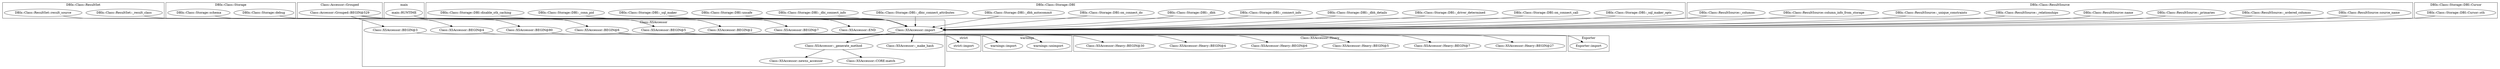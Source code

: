 digraph {
graph [overlap=false]
subgraph cluster_warnings {
	label="warnings";
	"warnings::unimport";
	"warnings::import";
}
subgraph cluster_strict {
	label="strict";
	"strict::import";
}
subgraph cluster_DBIx_Class_ResultSet {
	label="DBIx::Class::ResultSet";
	"DBIx::Class::ResultSet::result_source";
	"DBIx::Class::ResultSet::_result_class";
}
subgraph cluster_DBIx_Class_Storage {
	label="DBIx::Class::Storage";
	"DBIx::Class::Storage::schema";
	"DBIx::Class::Storage::debug";
}
subgraph cluster_Exporter {
	label="Exporter";
	"Exporter::import";
}
subgraph cluster_Class_Accessor_Grouped {
	label="Class::Accessor::Grouped";
	"Class::Accessor::Grouped::BEGIN@529";
}
subgraph cluster_main {
	label="main";
	"main::RUNTIME";
}
subgraph cluster_DBIx_Class_Storage_DBI {
	label="DBIx::Class::Storage::DBI";
	"DBIx::Class::Storage::DBI::on_connect_call";
	"DBIx::Class::Storage::DBI::_driver_determined";
	"DBIx::Class::Storage::DBI::_dbh_details";
	"DBIx::Class::Storage::DBI::_connect_info";
	"DBIx::Class::Storage::DBI::_dbh";
	"DBIx::Class::Storage::DBI::on_connect_do";
	"DBIx::Class::Storage::DBI::_dbh_autocommit";
	"DBIx::Class::Storage::DBI::_dbic_connect_attributes";
	"DBIx::Class::Storage::DBI::_dbi_connect_info";
	"DBIx::Class::Storage::DBI::unsafe";
	"DBIx::Class::Storage::DBI::_sql_maker";
	"DBIx::Class::Storage::DBI::_conn_pid";
	"DBIx::Class::Storage::DBI::disable_sth_caching";
	"DBIx::Class::Storage::DBI::_sql_maker_opts";
}
subgraph cluster_Class_XSAccessor_Heavy {
	label="Class::XSAccessor::Heavy";
	"Class::XSAccessor::Heavy::BEGIN@27";
	"Class::XSAccessor::Heavy::BEGIN@7";
	"Class::XSAccessor::Heavy::BEGIN@5";
	"Class::XSAccessor::Heavy::BEGIN@6";
	"Class::XSAccessor::Heavy::BEGIN@4";
	"Class::XSAccessor::Heavy::BEGIN@30";
}
subgraph cluster_DBIx_Class_ResultSource {
	label="DBIx::Class::ResultSource";
	"DBIx::Class::ResultSource::_unique_constraints";
	"DBIx::Class::ResultSource::column_info_from_storage";
	"DBIx::Class::ResultSource::_columns";
	"DBIx::Class::ResultSource::source_name";
	"DBIx::Class::ResultSource::_ordered_columns";
	"DBIx::Class::ResultSource::_primaries";
	"DBIx::Class::ResultSource::name";
	"DBIx::Class::ResultSource::_relationships";
}
subgraph cluster_DBIx_Class_Storage_DBI_Cursor {
	label="DBIx::Class::Storage::DBI::Cursor";
	"DBIx::Class::Storage::DBI::Cursor::sth";
}
subgraph cluster_Class_XSAccessor {
	label="Class::XSAccessor";
	"Class::XSAccessor::BEGIN@3";
	"Class::XSAccessor::_generate_method";
	"Class::XSAccessor::BEGIN@4";
	"Class::XSAccessor::import";
	"Class::XSAccessor::BEGIN@7";
	"Class::XSAccessor::BEGIN@6";
	"Class::XSAccessor::BEGIN@5";
	"Class::XSAccessor::END";
	"Class::XSAccessor::_make_hash";
	"Class::XSAccessor::BEGIN@80";
	"Class::XSAccessor::BEGIN@2";
	"Class::XSAccessor::newxs_accessor";
	"Class::XSAccessor::CORE:match";
}
"Class::XSAccessor::BEGIN@6" -> "Class::XSAccessor::Heavy::BEGIN@27";
"Class::Accessor::Grouped::BEGIN@529" -> "Class::XSAccessor::BEGIN@2";
"Class::Accessor::Grouped::BEGIN@529" -> "Class::XSAccessor::BEGIN@3";
"Class::XSAccessor::BEGIN@5" -> "Exporter::import";
"Class::XSAccessor::BEGIN@80" -> "warnings::unimport";
"Class::XSAccessor::_generate_method" -> "Class::XSAccessor::CORE:match";
"Class::Accessor::Grouped::BEGIN@529" -> "Class::XSAccessor::BEGIN@6";
"main::RUNTIME" -> "Class::XSAccessor::END";
"DBIx::Class::Storage::DBI::_driver_determined" -> "Class::XSAccessor::import";
"DBIx::Class::Storage::debug" -> "Class::XSAccessor::import";
"DBIx::Class::ResultSource::_relationships" -> "Class::XSAccessor::import";
"DBIx::Class::Storage::DBI::_dbh" -> "Class::XSAccessor::import";
"DBIx::Class::Storage::DBI::on_connect_do" -> "Class::XSAccessor::import";
"DBIx::Class::Storage::DBI::_dbh_autocommit" -> "Class::XSAccessor::import";
"DBIx::Class::Storage::DBI::_dbic_connect_attributes" -> "Class::XSAccessor::import";
"DBIx::Class::ResultSet::result_source" -> "Class::XSAccessor::import";
"DBIx::Class::Storage::DBI::Cursor::sth" -> "Class::XSAccessor::import";
"DBIx::Class::Storage::DBI::on_connect_call" -> "Class::XSAccessor::import";
"DBIx::Class::ResultSource::column_info_from_storage" -> "Class::XSAccessor::import";
"DBIx::Class::Storage::DBI::_dbh_details" -> "Class::XSAccessor::import";
"DBIx::Class::ResultSource::_primaries" -> "Class::XSAccessor::import";
"DBIx::Class::ResultSource::_ordered_columns" -> "Class::XSAccessor::import";
"DBIx::Class::Storage::DBI::_connect_info" -> "Class::XSAccessor::import";
"DBIx::Class::ResultSet::_result_class" -> "Class::XSAccessor::import";
"DBIx::Class::ResultSource::_unique_constraints" -> "Class::XSAccessor::import";
"DBIx::Class::Storage::DBI::_dbi_connect_info" -> "Class::XSAccessor::import";
"DBIx::Class::Storage::schema" -> "Class::XSAccessor::import";
"DBIx::Class::Storage::DBI::_sql_maker" -> "Class::XSAccessor::import";
"DBIx::Class::ResultSource::source_name" -> "Class::XSAccessor::import";
"DBIx::Class::Storage::DBI::unsafe" -> "Class::XSAccessor::import";
"DBIx::Class::ResultSource::_columns" -> "Class::XSAccessor::import";
"DBIx::Class::Storage::DBI::disable_sth_caching" -> "Class::XSAccessor::import";
"DBIx::Class::Storage::DBI::_conn_pid" -> "Class::XSAccessor::import";
"DBIx::Class::ResultSource::name" -> "Class::XSAccessor::import";
"DBIx::Class::Storage::DBI::_sql_maker_opts" -> "Class::XSAccessor::import";
"Class::Accessor::Grouped::BEGIN@529" -> "Class::XSAccessor::BEGIN@7";
"Class::XSAccessor::import" -> "Class::XSAccessor::_make_hash";
"Class::Accessor::Grouped::BEGIN@529" -> "Class::XSAccessor::BEGIN@80";
"Class::XSAccessor::BEGIN@6" -> "Class::XSAccessor::Heavy::BEGIN@30";
"Class::XSAccessor::BEGIN@6" -> "Class::XSAccessor::Heavy::BEGIN@4";
"Class::XSAccessor::BEGIN@6" -> "Class::XSAccessor::Heavy::BEGIN@5";
"Class::Accessor::Grouped::BEGIN@529" -> "Class::XSAccessor::BEGIN@4";
"Class::XSAccessor::BEGIN@4" -> "warnings::import";
"Class::XSAccessor::BEGIN@6" -> "Class::XSAccessor::Heavy::BEGIN@7";
"Class::XSAccessor::import" -> "Class::XSAccessor::_generate_method";
"Class::XSAccessor::_generate_method" -> "Class::XSAccessor::newxs_accessor";
"Class::XSAccessor::BEGIN@6" -> "Class::XSAccessor::Heavy::BEGIN@6";
"Class::XSAccessor::BEGIN@3" -> "strict::import";
"Class::Accessor::Grouped::BEGIN@529" -> "Class::XSAccessor::BEGIN@5";
}
